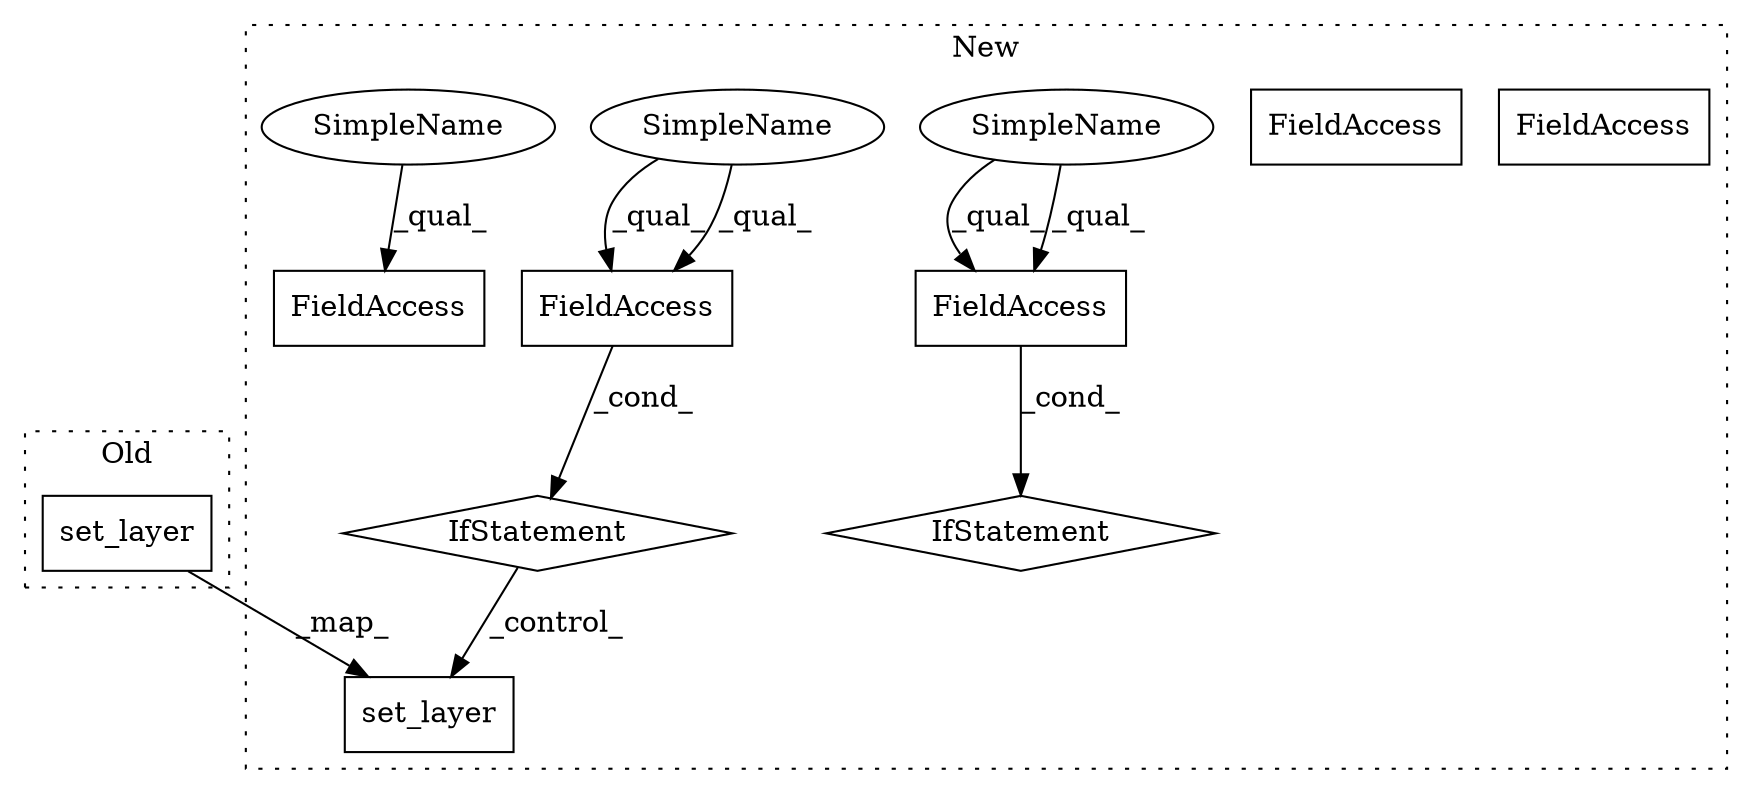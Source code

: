 digraph G {
subgraph cluster0 {
1 [label="set_layer" a="32" s="5865,5879" l="10,1" shape="box"];
label = "Old";
style="dotted";
}
subgraph cluster1 {
2 [label="set_layer" a="32" s="6266,6280" l="10,1" shape="box"];
3 [label="FieldAccess" a="22" s="5815" l="18" shape="box"];
4 [label="FieldAccess" a="22" s="6205" l="25" shape="box"];
5 [label="IfStatement" a="25" s="6201,6230" l="4,2" shape="diamond"];
6 [label="FieldAccess" a="22" s="6003" l="18" shape="box"];
7 [label="IfStatement" a="25" s="5811,5833" l="4,2" shape="diamond"];
8 [label="SimpleName" a="42" s="5815" l="4" shape="ellipse"];
9 [label="SimpleName" a="42" s="6205" l="4" shape="ellipse"];
10 [label="SimpleName" a="42" s="6003" l="4" shape="ellipse"];
11 [label="FieldAccess" a="22" s="6205" l="25" shape="box"];
12 [label="FieldAccess" a="22" s="5815" l="18" shape="box"];
label = "New";
style="dotted";
}
1 -> 2 [label="_map_"];
5 -> 2 [label="_control_"];
8 -> 12 [label="_qual_"];
8 -> 12 [label="_qual_"];
9 -> 11 [label="_qual_"];
9 -> 11 [label="_qual_"];
10 -> 6 [label="_qual_"];
11 -> 5 [label="_cond_"];
12 -> 7 [label="_cond_"];
}